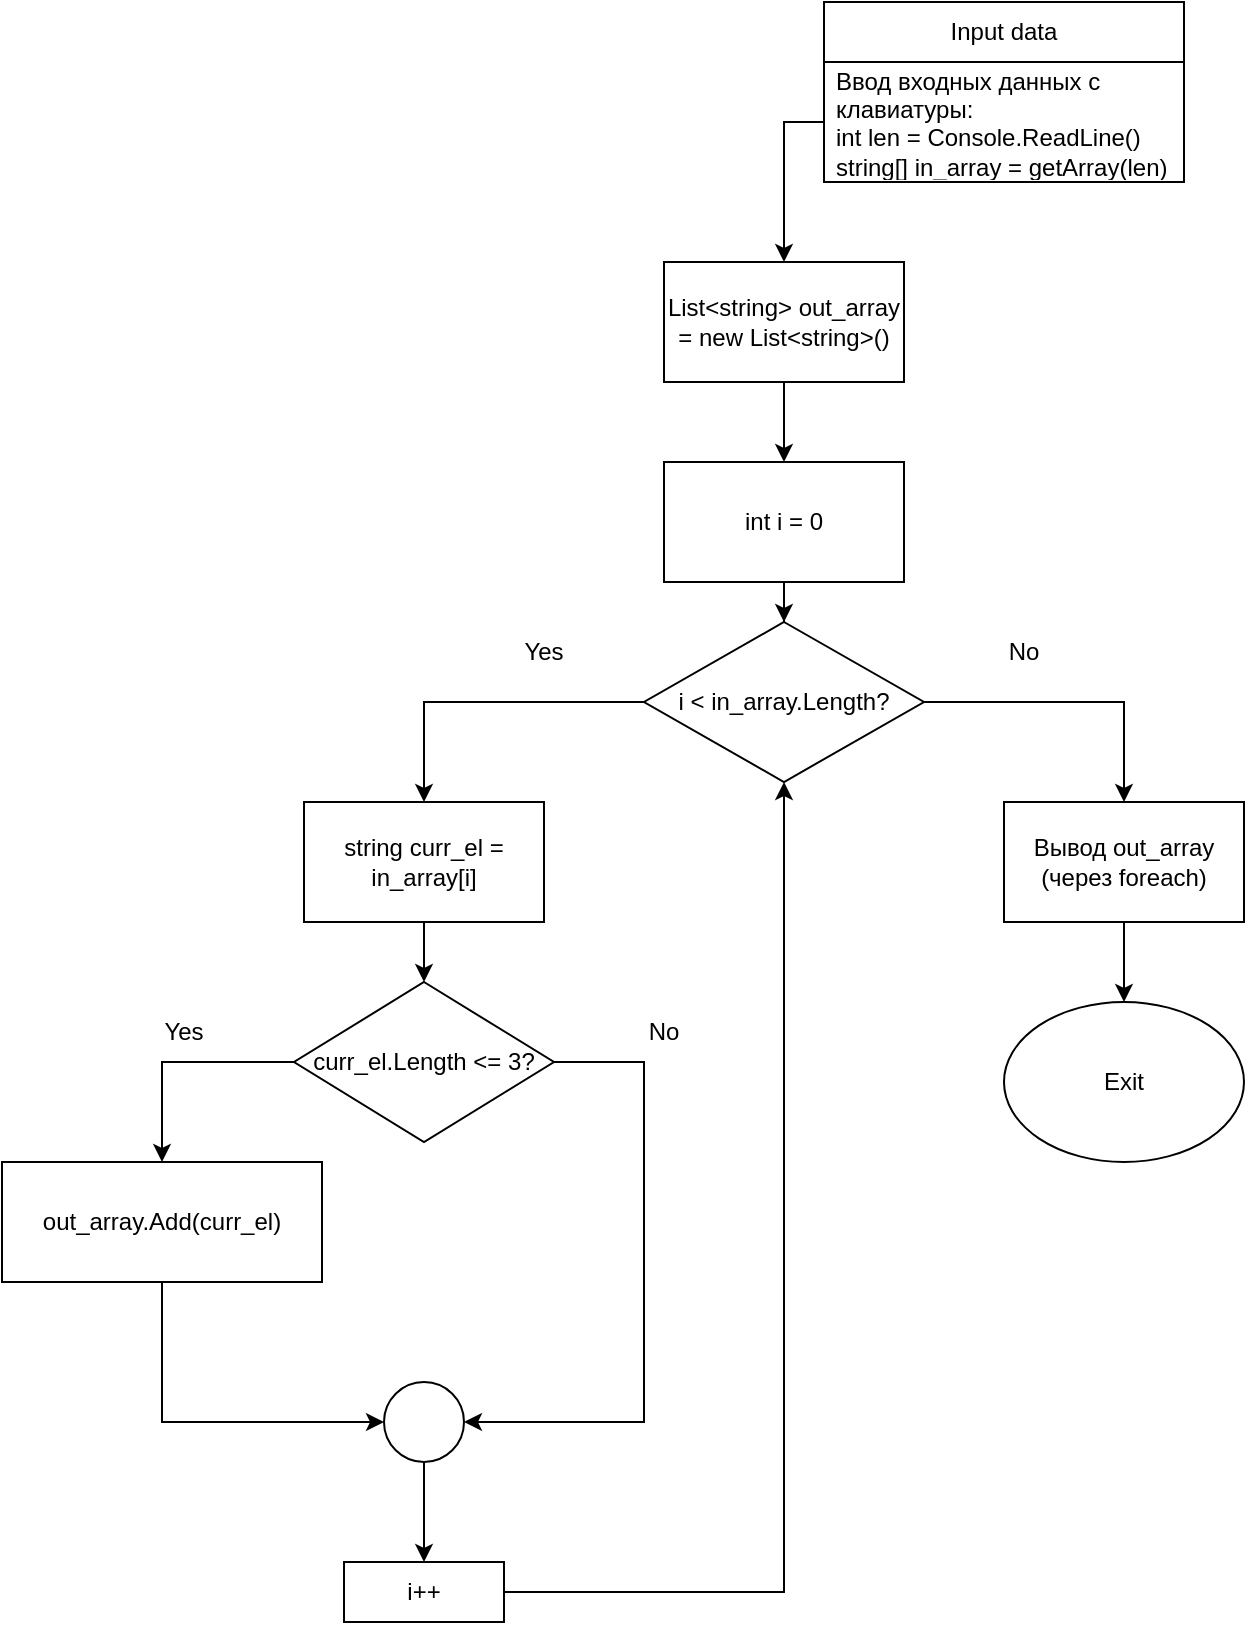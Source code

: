 <mxfile version="21.1.5" type="device" pages="2">
  <diagram name="main" id="5dsEyeFPYEucdtX90PiK">
    <mxGraphModel dx="2021" dy="543" grid="1" gridSize="10" guides="1" tooltips="1" connect="1" arrows="1" fold="1" page="1" pageScale="1" pageWidth="827" pageHeight="1169" math="0" shadow="0">
      <root>
        <mxCell id="0" />
        <mxCell id="1" parent="0" />
        <mxCell id="C1ooWTXUSbKCn3xZUE7y-2" value="Input data" style="swimlane;fontStyle=0;childLayout=stackLayout;horizontal=1;startSize=30;horizontalStack=0;resizeParent=1;resizeParentMax=0;resizeLast=0;collapsible=1;marginBottom=0;whiteSpace=wrap;html=1;" parent="1" vertex="1">
          <mxGeometry x="340" y="140" width="180" height="90" as="geometry" />
        </mxCell>
        <mxCell id="C1ooWTXUSbKCn3xZUE7y-3" value="Ввод входных данных с клавиатуры:&lt;br&gt;int len = Console.ReadLine()&lt;br&gt;string[] in_array = getArray(len)" style="text;strokeColor=none;fillColor=none;align=left;verticalAlign=middle;spacingLeft=4;spacingRight=4;overflow=hidden;points=[[0,0.5],[1,0.5]];portConstraint=eastwest;rotatable=0;whiteSpace=wrap;html=1;" parent="C1ooWTXUSbKCn3xZUE7y-2" vertex="1">
          <mxGeometry y="30" width="180" height="60" as="geometry" />
        </mxCell>
        <mxCell id="C1ooWTXUSbKCn3xZUE7y-7" style="edgeStyle=orthogonalEdgeStyle;rounded=0;orthogonalLoop=1;jettySize=auto;html=1;entryX=0.5;entryY=0;entryDx=0;entryDy=0;" parent="1" source="C1ooWTXUSbKCn3xZUE7y-3" edge="1">
          <mxGeometry relative="1" as="geometry">
            <mxPoint x="320" y="270" as="targetPoint" />
          </mxGeometry>
        </mxCell>
        <mxCell id="C1ooWTXUSbKCn3xZUE7y-13" style="edgeStyle=orthogonalEdgeStyle;rounded=0;orthogonalLoop=1;jettySize=auto;html=1;entryX=0.5;entryY=0;entryDx=0;entryDy=0;" parent="1" source="C1ooWTXUSbKCn3xZUE7y-8" target="C1ooWTXUSbKCn3xZUE7y-12" edge="1">
          <mxGeometry relative="1" as="geometry" />
        </mxCell>
        <mxCell id="C1ooWTXUSbKCn3xZUE7y-54" style="edgeStyle=orthogonalEdgeStyle;rounded=0;orthogonalLoop=1;jettySize=auto;html=1;entryX=0.5;entryY=0;entryDx=0;entryDy=0;" parent="1" source="C1ooWTXUSbKCn3xZUE7y-8" target="C1ooWTXUSbKCn3xZUE7y-52" edge="1">
          <mxGeometry relative="1" as="geometry" />
        </mxCell>
        <mxCell id="C1ooWTXUSbKCn3xZUE7y-8" value="i &amp;lt; in_array.Length?" style="rhombus;whiteSpace=wrap;html=1;" parent="1" vertex="1">
          <mxGeometry x="250" y="450" width="140" height="80" as="geometry" />
        </mxCell>
        <mxCell id="C1ooWTXUSbKCn3xZUE7y-22" value="" style="edgeStyle=orthogonalEdgeStyle;rounded=0;orthogonalLoop=1;jettySize=auto;html=1;" parent="1" source="C1ooWTXUSbKCn3xZUE7y-12" edge="1">
          <mxGeometry relative="1" as="geometry">
            <mxPoint x="140" y="630" as="targetPoint" />
          </mxGeometry>
        </mxCell>
        <mxCell id="C1ooWTXUSbKCn3xZUE7y-12" value="string curr_el = in_array[i]" style="rounded=0;whiteSpace=wrap;html=1;" parent="1" vertex="1">
          <mxGeometry x="80" y="540" width="120" height="60" as="geometry" />
        </mxCell>
        <mxCell id="C1ooWTXUSbKCn3xZUE7y-15" value="Yes" style="text;html=1;strokeColor=none;fillColor=none;align=center;verticalAlign=middle;whiteSpace=wrap;rounded=0;" parent="1" vertex="1">
          <mxGeometry x="170" y="450" width="60" height="30" as="geometry" />
        </mxCell>
        <mxCell id="C1ooWTXUSbKCn3xZUE7y-17" value="No" style="text;html=1;strokeColor=none;fillColor=none;align=center;verticalAlign=middle;whiteSpace=wrap;rounded=0;" parent="1" vertex="1">
          <mxGeometry x="410" y="450" width="60" height="30" as="geometry" />
        </mxCell>
        <mxCell id="C1ooWTXUSbKCn3xZUE7y-27" value="" style="edgeStyle=orthogonalEdgeStyle;rounded=0;orthogonalLoop=1;jettySize=auto;html=1;" parent="1" source="C1ooWTXUSbKCn3xZUE7y-18" target="C1ooWTXUSbKCn3xZUE7y-26" edge="1">
          <mxGeometry relative="1" as="geometry" />
        </mxCell>
        <mxCell id="C1ooWTXUSbKCn3xZUE7y-18" value="List&amp;lt;string&amp;gt; out_array = new List&amp;lt;string&amp;gt;()" style="rounded=0;whiteSpace=wrap;html=1;" parent="1" vertex="1">
          <mxGeometry x="260" y="270" width="120" height="60" as="geometry" />
        </mxCell>
        <mxCell id="C1ooWTXUSbKCn3xZUE7y-28" value="" style="edgeStyle=orthogonalEdgeStyle;rounded=0;orthogonalLoop=1;jettySize=auto;html=1;" parent="1" source="C1ooWTXUSbKCn3xZUE7y-26" target="C1ooWTXUSbKCn3xZUE7y-8" edge="1">
          <mxGeometry relative="1" as="geometry" />
        </mxCell>
        <mxCell id="C1ooWTXUSbKCn3xZUE7y-26" value="int i = 0" style="rounded=0;whiteSpace=wrap;html=1;" parent="1" vertex="1">
          <mxGeometry x="260" y="370" width="120" height="60" as="geometry" />
        </mxCell>
        <mxCell id="C1ooWTXUSbKCn3xZUE7y-41" style="edgeStyle=orthogonalEdgeStyle;rounded=0;orthogonalLoop=1;jettySize=auto;html=1;entryX=1;entryY=0.5;entryDx=0;entryDy=0;" parent="1" source="C1ooWTXUSbKCn3xZUE7y-29" target="C1ooWTXUSbKCn3xZUE7y-39" edge="1">
          <mxGeometry relative="1" as="geometry">
            <Array as="points">
              <mxPoint x="250" y="670" />
              <mxPoint x="250" y="850" />
            </Array>
          </mxGeometry>
        </mxCell>
        <mxCell id="C1ooWTXUSbKCn3xZUE7y-42" style="edgeStyle=orthogonalEdgeStyle;rounded=0;orthogonalLoop=1;jettySize=auto;html=1;" parent="1" source="C1ooWTXUSbKCn3xZUE7y-29" target="C1ooWTXUSbKCn3xZUE7y-35" edge="1">
          <mxGeometry relative="1" as="geometry">
            <Array as="points">
              <mxPoint x="9" y="670" />
            </Array>
          </mxGeometry>
        </mxCell>
        <mxCell id="C1ooWTXUSbKCn3xZUE7y-29" value="curr_el.Length &amp;lt;= 3?" style="rhombus;whiteSpace=wrap;html=1;" parent="1" vertex="1">
          <mxGeometry x="75" y="630" width="130" height="80" as="geometry" />
        </mxCell>
        <mxCell id="C1ooWTXUSbKCn3xZUE7y-30" value="Yes" style="text;html=1;strokeColor=none;fillColor=none;align=center;verticalAlign=middle;whiteSpace=wrap;rounded=0;" parent="1" vertex="1">
          <mxGeometry x="-10" y="640" width="60" height="30" as="geometry" />
        </mxCell>
        <mxCell id="C1ooWTXUSbKCn3xZUE7y-31" value="No" style="text;html=1;strokeColor=none;fillColor=none;align=center;verticalAlign=middle;whiteSpace=wrap;rounded=0;" parent="1" vertex="1">
          <mxGeometry x="230" y="640" width="60" height="30" as="geometry" />
        </mxCell>
        <mxCell id="C1ooWTXUSbKCn3xZUE7y-40" style="edgeStyle=orthogonalEdgeStyle;rounded=0;orthogonalLoop=1;jettySize=auto;html=1;" parent="1" source="C1ooWTXUSbKCn3xZUE7y-35" target="C1ooWTXUSbKCn3xZUE7y-39" edge="1">
          <mxGeometry relative="1" as="geometry">
            <Array as="points">
              <mxPoint x="9" y="850" />
            </Array>
          </mxGeometry>
        </mxCell>
        <mxCell id="C1ooWTXUSbKCn3xZUE7y-35" value="out_array.Add(curr_el)" style="rounded=0;whiteSpace=wrap;html=1;" parent="1" vertex="1">
          <mxGeometry x="-71" y="720" width="160" height="60" as="geometry" />
        </mxCell>
        <mxCell id="C1ooWTXUSbKCn3xZUE7y-49" style="edgeStyle=orthogonalEdgeStyle;rounded=0;orthogonalLoop=1;jettySize=auto;html=1;" parent="1" source="C1ooWTXUSbKCn3xZUE7y-39" edge="1">
          <mxGeometry relative="1" as="geometry">
            <mxPoint x="140" y="920" as="targetPoint" />
          </mxGeometry>
        </mxCell>
        <mxCell id="C1ooWTXUSbKCn3xZUE7y-39" value="" style="ellipse;whiteSpace=wrap;html=1;aspect=fixed;" parent="1" vertex="1">
          <mxGeometry x="120" y="830" width="40" height="40" as="geometry" />
        </mxCell>
        <mxCell id="C1ooWTXUSbKCn3xZUE7y-50" style="edgeStyle=orthogonalEdgeStyle;rounded=0;orthogonalLoop=1;jettySize=auto;html=1;entryX=0.5;entryY=1;entryDx=0;entryDy=0;" parent="1" source="C1ooWTXUSbKCn3xZUE7y-46" target="C1ooWTXUSbKCn3xZUE7y-8" edge="1">
          <mxGeometry relative="1" as="geometry" />
        </mxCell>
        <mxCell id="C1ooWTXUSbKCn3xZUE7y-46" value="i++" style="rounded=0;whiteSpace=wrap;html=1;" parent="1" vertex="1">
          <mxGeometry x="100" y="920" width="80" height="30" as="geometry" />
        </mxCell>
        <mxCell id="C1ooWTXUSbKCn3xZUE7y-56" value="" style="edgeStyle=orthogonalEdgeStyle;rounded=0;orthogonalLoop=1;jettySize=auto;html=1;" parent="1" source="C1ooWTXUSbKCn3xZUE7y-52" target="C1ooWTXUSbKCn3xZUE7y-53" edge="1">
          <mxGeometry relative="1" as="geometry" />
        </mxCell>
        <mxCell id="C1ooWTXUSbKCn3xZUE7y-52" value="Вывод out_array (через foreach)" style="rounded=0;whiteSpace=wrap;html=1;" parent="1" vertex="1">
          <mxGeometry x="430" y="540" width="120" height="60" as="geometry" />
        </mxCell>
        <mxCell id="C1ooWTXUSbKCn3xZUE7y-53" value="Exit" style="ellipse;whiteSpace=wrap;html=1;" parent="1" vertex="1">
          <mxGeometry x="430" y="640" width="120" height="80" as="geometry" />
        </mxCell>
      </root>
    </mxGraphModel>
  </diagram>
  <diagram id="blM-xUF9-tTnkeo6y42l" name="getArray">
    <mxGraphModel dx="2021" dy="543" grid="1" gridSize="10" guides="1" tooltips="1" connect="1" arrows="1" fold="1" page="1" pageScale="1" pageWidth="827" pageHeight="1169" math="0" shadow="0">
      <root>
        <mxCell id="0" />
        <mxCell id="1" parent="0" />
        <mxCell id="D2DtPOY3Jq2JfGx43_37-1" value="getArray" style="swimlane;fontStyle=0;childLayout=stackLayout;horizontal=1;startSize=30;horizontalStack=0;resizeParent=1;resizeParentMax=0;resizeLast=0;collapsible=1;marginBottom=0;whiteSpace=wrap;html=1;" vertex="1" parent="1">
          <mxGeometry x="-20" y="190" width="140" height="60" as="geometry" />
        </mxCell>
        <mxCell id="D2DtPOY3Jq2JfGx43_37-2" value="int len" style="text;strokeColor=none;fillColor=none;align=left;verticalAlign=middle;spacingLeft=4;spacingRight=4;overflow=hidden;points=[[0,0.5],[1,0.5]];portConstraint=eastwest;rotatable=0;whiteSpace=wrap;html=1;" vertex="1" parent="D2DtPOY3Jq2JfGx43_37-1">
          <mxGeometry y="30" width="140" height="30" as="geometry" />
        </mxCell>
        <mxCell id="D2DtPOY3Jq2JfGx43_37-22" value="" style="edgeStyle=orthogonalEdgeStyle;rounded=0;orthogonalLoop=1;jettySize=auto;html=1;" edge="1" parent="1" source="D2DtPOY3Jq2JfGx43_37-5" target="D2DtPOY3Jq2JfGx43_37-6">
          <mxGeometry relative="1" as="geometry" />
        </mxCell>
        <mxCell id="D2DtPOY3Jq2JfGx43_37-5" value="string[] array_ = new string[len]" style="rounded=0;whiteSpace=wrap;html=1;" vertex="1" parent="1">
          <mxGeometry x="-40" y="310" width="180" height="60" as="geometry" />
        </mxCell>
        <mxCell id="D2DtPOY3Jq2JfGx43_37-21" value="" style="edgeStyle=orthogonalEdgeStyle;rounded=0;orthogonalLoop=1;jettySize=auto;html=1;" edge="1" parent="1" source="D2DtPOY3Jq2JfGx43_37-6" target="D2DtPOY3Jq2JfGx43_37-8">
          <mxGeometry relative="1" as="geometry" />
        </mxCell>
        <mxCell id="D2DtPOY3Jq2JfGx43_37-6" value="i = 0" style="rounded=0;whiteSpace=wrap;html=1;" vertex="1" parent="1">
          <mxGeometry x="-10" y="400" width="120" height="60" as="geometry" />
        </mxCell>
        <mxCell id="D2DtPOY3Jq2JfGx43_37-18" style="edgeStyle=orthogonalEdgeStyle;rounded=0;orthogonalLoop=1;jettySize=auto;html=1;entryX=0.5;entryY=0;entryDx=0;entryDy=0;" edge="1" parent="1" source="D2DtPOY3Jq2JfGx43_37-8" target="D2DtPOY3Jq2JfGx43_37-11">
          <mxGeometry relative="1" as="geometry">
            <Array as="points">
              <mxPoint x="-110" y="530" />
            </Array>
          </mxGeometry>
        </mxCell>
        <mxCell id="D2DtPOY3Jq2JfGx43_37-20" style="edgeStyle=orthogonalEdgeStyle;rounded=0;orthogonalLoop=1;jettySize=auto;html=1;entryX=0.667;entryY=0;entryDx=0;entryDy=0;entryPerimeter=0;" edge="1" parent="1" source="D2DtPOY3Jq2JfGx43_37-8" target="D2DtPOY3Jq2JfGx43_37-19">
          <mxGeometry relative="1" as="geometry" />
        </mxCell>
        <mxCell id="D2DtPOY3Jq2JfGx43_37-8" value="i &amp;lt; len?" style="rhombus;whiteSpace=wrap;html=1;" vertex="1" parent="1">
          <mxGeometry x="10" y="490" width="80" height="80" as="geometry" />
        </mxCell>
        <mxCell id="D2DtPOY3Jq2JfGx43_37-9" value="Yes" style="text;html=1;strokeColor=none;fillColor=none;align=center;verticalAlign=middle;whiteSpace=wrap;rounded=0;" vertex="1" parent="1">
          <mxGeometry x="-70" y="490" width="60" height="30" as="geometry" />
        </mxCell>
        <mxCell id="D2DtPOY3Jq2JfGx43_37-10" value="No" style="text;html=1;strokeColor=none;fillColor=none;align=center;verticalAlign=middle;whiteSpace=wrap;rounded=0;" vertex="1" parent="1">
          <mxGeometry x="110" y="490" width="60" height="30" as="geometry" />
        </mxCell>
        <mxCell id="D2DtPOY3Jq2JfGx43_37-16" style="edgeStyle=orthogonalEdgeStyle;rounded=0;orthogonalLoop=1;jettySize=auto;html=1;entryX=0.5;entryY=0;entryDx=0;entryDy=0;" edge="1" parent="1" source="D2DtPOY3Jq2JfGx43_37-11" target="D2DtPOY3Jq2JfGx43_37-12">
          <mxGeometry relative="1" as="geometry" />
        </mxCell>
        <mxCell id="D2DtPOY3Jq2JfGx43_37-11" value="Console.Write(&quot;Enter array element: &quot;)" style="rounded=0;whiteSpace=wrap;html=1;" vertex="1" parent="1">
          <mxGeometry x="-230" y="585" width="240" height="60" as="geometry" />
        </mxCell>
        <mxCell id="D2DtPOY3Jq2JfGx43_37-17" style="edgeStyle=orthogonalEdgeStyle;rounded=0;orthogonalLoop=1;jettySize=auto;html=1;entryX=0.5;entryY=0;entryDx=0;entryDy=0;" edge="1" parent="1" source="D2DtPOY3Jq2JfGx43_37-12" target="D2DtPOY3Jq2JfGx43_37-13">
          <mxGeometry relative="1" as="geometry" />
        </mxCell>
        <mxCell id="D2DtPOY3Jq2JfGx43_37-12" value="array_[i] = Console.ReadLine()" style="rounded=0;whiteSpace=wrap;html=1;" vertex="1" parent="1">
          <mxGeometry x="-170" y="670" width="120" height="60" as="geometry" />
        </mxCell>
        <mxCell id="D2DtPOY3Jq2JfGx43_37-14" style="edgeStyle=orthogonalEdgeStyle;rounded=0;orthogonalLoop=1;jettySize=auto;html=1;entryX=0.5;entryY=1;entryDx=0;entryDy=0;" edge="1" parent="1" source="D2DtPOY3Jq2JfGx43_37-13" target="D2DtPOY3Jq2JfGx43_37-8">
          <mxGeometry relative="1" as="geometry" />
        </mxCell>
        <mxCell id="D2DtPOY3Jq2JfGx43_37-13" value="Console.WriteLine()" style="rounded=0;whiteSpace=wrap;html=1;" vertex="1" parent="1">
          <mxGeometry x="-170" y="760" width="120" height="60" as="geometry" />
        </mxCell>
        <mxCell id="D2DtPOY3Jq2JfGx43_37-19" value="return array_" style="rounded=0;whiteSpace=wrap;html=1;" vertex="1" parent="1">
          <mxGeometry x="100" y="560" width="120" height="60" as="geometry" />
        </mxCell>
        <mxCell id="D2DtPOY3Jq2JfGx43_37-23" style="edgeStyle=orthogonalEdgeStyle;rounded=0;orthogonalLoop=1;jettySize=auto;html=1;entryX=0.5;entryY=0;entryDx=0;entryDy=0;" edge="1" parent="1" source="D2DtPOY3Jq2JfGx43_37-2" target="D2DtPOY3Jq2JfGx43_37-5">
          <mxGeometry relative="1" as="geometry" />
        </mxCell>
      </root>
    </mxGraphModel>
  </diagram>
</mxfile>
